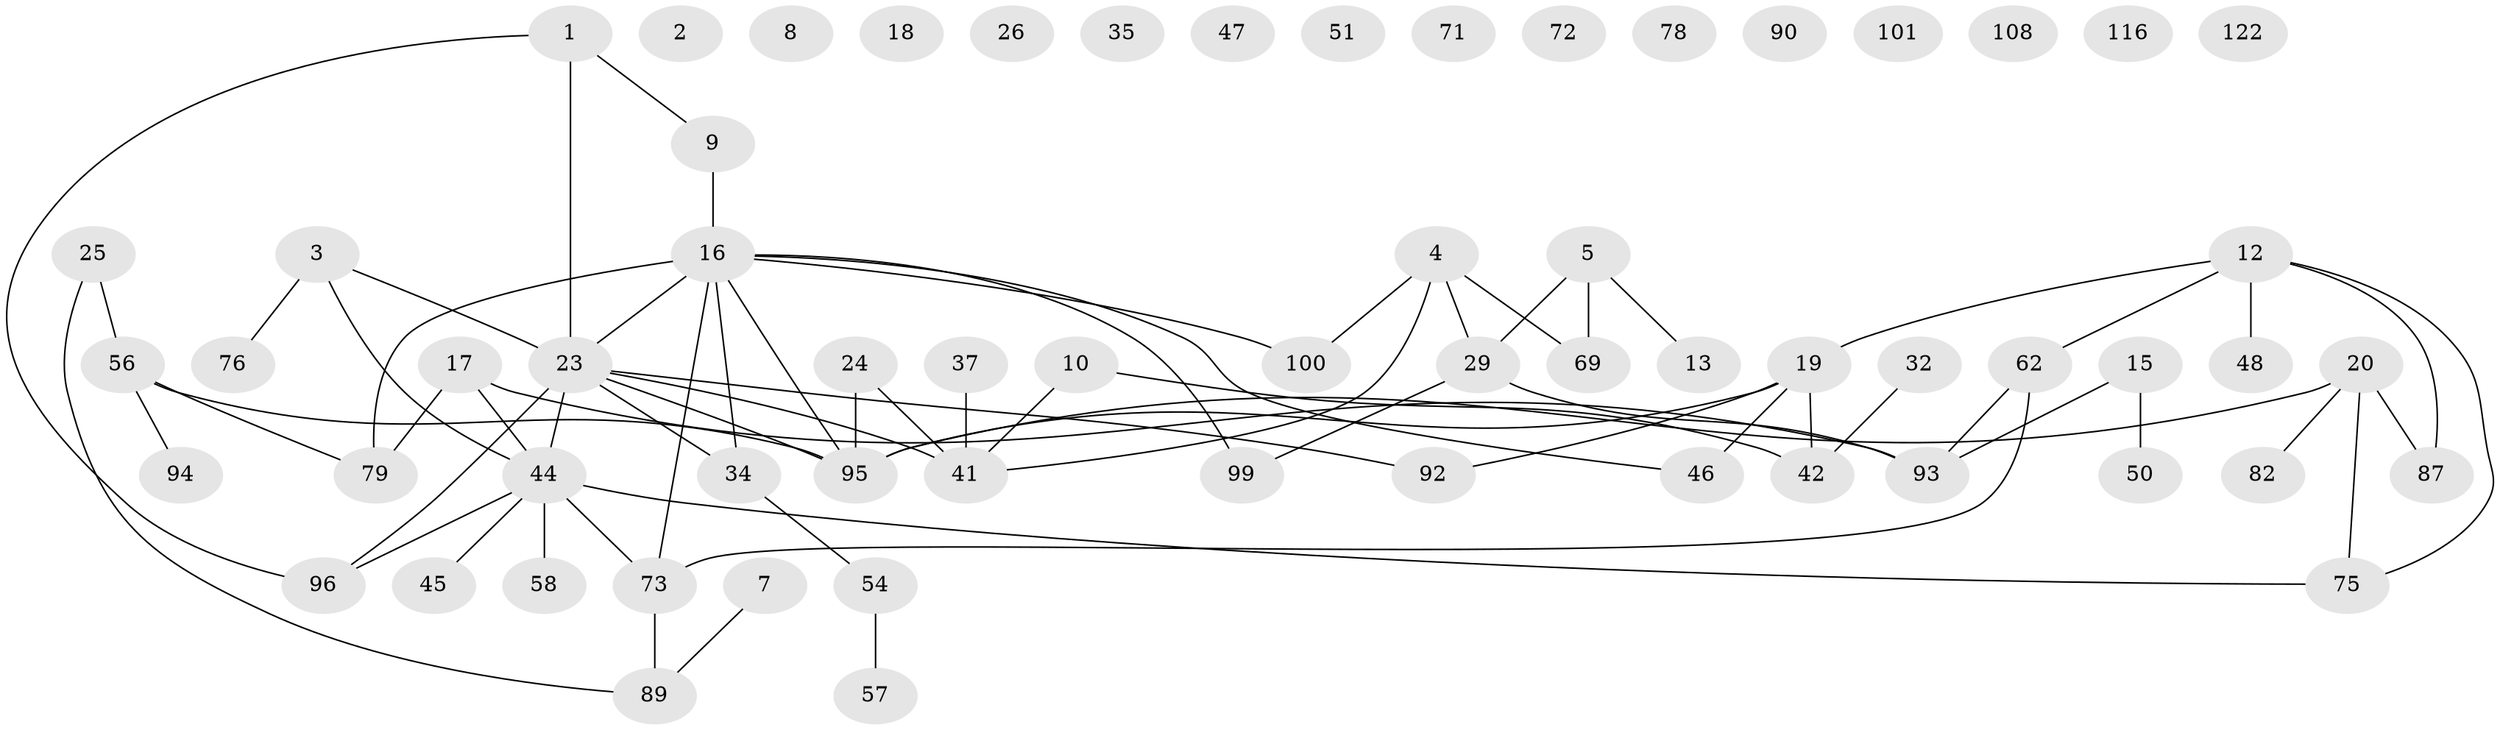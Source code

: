 // original degree distribution, {1: 0.2222222222222222, 0: 0.10317460317460317, 2: 0.2619047619047619, 3: 0.2698412698412698, 4: 0.10317460317460317, 5: 0.023809523809523808, 6: 0.007936507936507936, 7: 0.007936507936507936}
// Generated by graph-tools (version 1.1) at 2025/13/03/09/25 04:13:07]
// undirected, 63 vertices, 70 edges
graph export_dot {
graph [start="1"]
  node [color=gray90,style=filled];
  1 [super="+6"];
  2;
  3 [super="+36+77"];
  4 [super="+11+118"];
  5 [super="+28"];
  7;
  8;
  9 [super="+39"];
  10 [super="+38+21"];
  12 [super="+86+31+53+14"];
  13 [super="+115"];
  15 [super="+110"];
  16 [super="+65+22"];
  17 [super="+55"];
  18;
  19 [super="+49"];
  20 [super="+30+33"];
  23 [super="+27"];
  24 [super="+80"];
  25 [super="+59"];
  26;
  29 [super="+104+60"];
  32 [super="+40"];
  34 [super="+85"];
  35;
  37 [super="+91"];
  41 [super="+74"];
  42 [super="+52"];
  44 [super="+83+64+81+84"];
  45 [super="+70"];
  46 [super="+68"];
  47;
  48;
  50;
  51;
  54 [super="+113"];
  56 [super="+109"];
  57;
  58;
  62;
  69 [super="+121"];
  71;
  72;
  73 [super="+120+105"];
  75;
  76;
  78 [super="+106"];
  79;
  82 [super="+88"];
  87 [super="+102"];
  89 [super="+103"];
  90 [super="+125"];
  92;
  93;
  94;
  95 [super="+98"];
  96;
  99;
  100;
  101;
  108;
  116;
  122;
  1 -- 96;
  1 -- 23;
  1 -- 9;
  3 -- 76;
  3 -- 44;
  3 -- 23;
  4 -- 41;
  4 -- 100;
  4 -- 29;
  4 -- 69;
  5 -- 13;
  5 -- 29;
  5 -- 69;
  7 -- 89;
  9 -- 16 [weight=2];
  10 -- 41;
  10 -- 42;
  12 -- 62;
  12 -- 48;
  12 -- 19;
  12 -- 87;
  12 -- 75;
  15 -- 93;
  15 -- 50;
  16 -- 73;
  16 -- 34;
  16 -- 99;
  16 -- 100;
  16 -- 95;
  16 -- 23;
  16 -- 46;
  16 -- 79;
  17 -- 44;
  17 -- 93;
  17 -- 79;
  19 -- 42;
  19 -- 92;
  19 -- 46 [weight=2];
  19 -- 95;
  20 -- 82;
  20 -- 95 [weight=2];
  20 -- 75;
  20 -- 87;
  23 -- 96;
  23 -- 34;
  23 -- 41;
  23 -- 92;
  23 -- 95;
  23 -- 44;
  24 -- 95 [weight=2];
  24 -- 41;
  25 -- 56;
  25 -- 89;
  29 -- 93;
  29 -- 99;
  32 -- 42;
  34 -- 54;
  37 -- 41;
  44 -- 73;
  44 -- 58 [weight=2];
  44 -- 75;
  44 -- 96;
  44 -- 45;
  54 -- 57;
  56 -- 95;
  56 -- 94;
  56 -- 79;
  62 -- 93;
  62 -- 73;
  73 -- 89;
}
